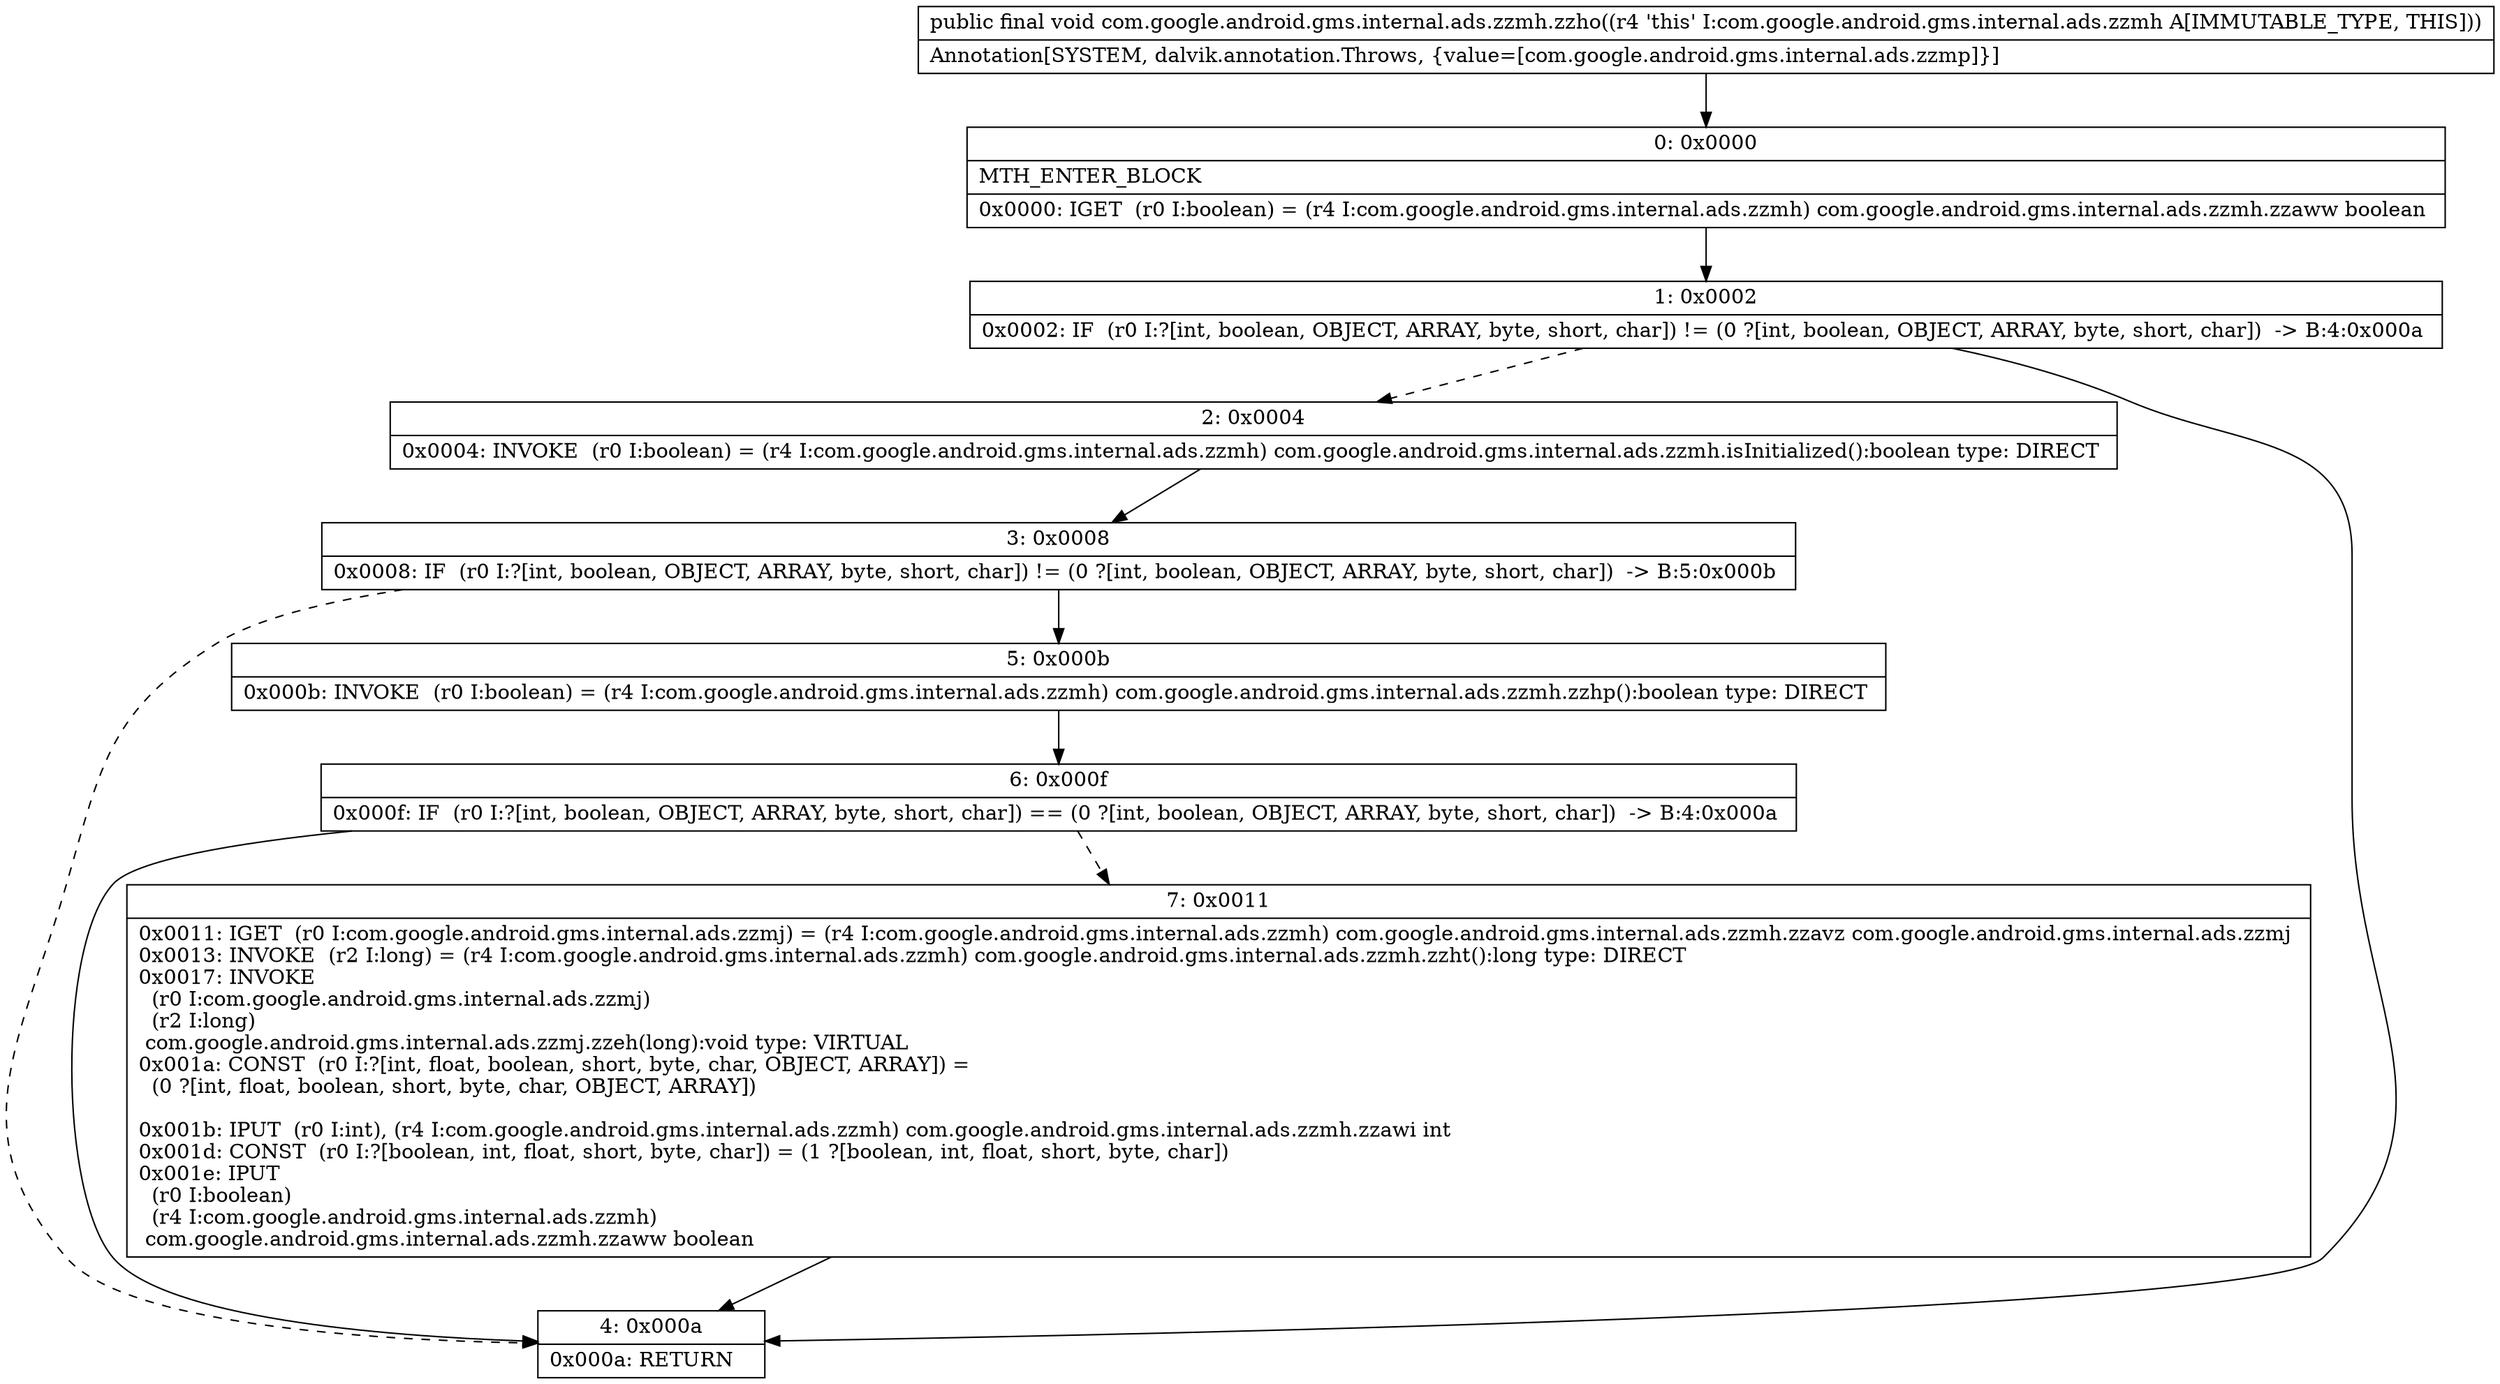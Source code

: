 digraph "CFG forcom.google.android.gms.internal.ads.zzmh.zzho()V" {
Node_0 [shape=record,label="{0\:\ 0x0000|MTH_ENTER_BLOCK\l|0x0000: IGET  (r0 I:boolean) = (r4 I:com.google.android.gms.internal.ads.zzmh) com.google.android.gms.internal.ads.zzmh.zzaww boolean \l}"];
Node_1 [shape=record,label="{1\:\ 0x0002|0x0002: IF  (r0 I:?[int, boolean, OBJECT, ARRAY, byte, short, char]) != (0 ?[int, boolean, OBJECT, ARRAY, byte, short, char])  \-\> B:4:0x000a \l}"];
Node_2 [shape=record,label="{2\:\ 0x0004|0x0004: INVOKE  (r0 I:boolean) = (r4 I:com.google.android.gms.internal.ads.zzmh) com.google.android.gms.internal.ads.zzmh.isInitialized():boolean type: DIRECT \l}"];
Node_3 [shape=record,label="{3\:\ 0x0008|0x0008: IF  (r0 I:?[int, boolean, OBJECT, ARRAY, byte, short, char]) != (0 ?[int, boolean, OBJECT, ARRAY, byte, short, char])  \-\> B:5:0x000b \l}"];
Node_4 [shape=record,label="{4\:\ 0x000a|0x000a: RETURN   \l}"];
Node_5 [shape=record,label="{5\:\ 0x000b|0x000b: INVOKE  (r0 I:boolean) = (r4 I:com.google.android.gms.internal.ads.zzmh) com.google.android.gms.internal.ads.zzmh.zzhp():boolean type: DIRECT \l}"];
Node_6 [shape=record,label="{6\:\ 0x000f|0x000f: IF  (r0 I:?[int, boolean, OBJECT, ARRAY, byte, short, char]) == (0 ?[int, boolean, OBJECT, ARRAY, byte, short, char])  \-\> B:4:0x000a \l}"];
Node_7 [shape=record,label="{7\:\ 0x0011|0x0011: IGET  (r0 I:com.google.android.gms.internal.ads.zzmj) = (r4 I:com.google.android.gms.internal.ads.zzmh) com.google.android.gms.internal.ads.zzmh.zzavz com.google.android.gms.internal.ads.zzmj \l0x0013: INVOKE  (r2 I:long) = (r4 I:com.google.android.gms.internal.ads.zzmh) com.google.android.gms.internal.ads.zzmh.zzht():long type: DIRECT \l0x0017: INVOKE  \l  (r0 I:com.google.android.gms.internal.ads.zzmj)\l  (r2 I:long)\l com.google.android.gms.internal.ads.zzmj.zzeh(long):void type: VIRTUAL \l0x001a: CONST  (r0 I:?[int, float, boolean, short, byte, char, OBJECT, ARRAY]) = \l  (0 ?[int, float, boolean, short, byte, char, OBJECT, ARRAY])\l \l0x001b: IPUT  (r0 I:int), (r4 I:com.google.android.gms.internal.ads.zzmh) com.google.android.gms.internal.ads.zzmh.zzawi int \l0x001d: CONST  (r0 I:?[boolean, int, float, short, byte, char]) = (1 ?[boolean, int, float, short, byte, char]) \l0x001e: IPUT  \l  (r0 I:boolean)\l  (r4 I:com.google.android.gms.internal.ads.zzmh)\l com.google.android.gms.internal.ads.zzmh.zzaww boolean \l}"];
MethodNode[shape=record,label="{public final void com.google.android.gms.internal.ads.zzmh.zzho((r4 'this' I:com.google.android.gms.internal.ads.zzmh A[IMMUTABLE_TYPE, THIS]))  | Annotation[SYSTEM, dalvik.annotation.Throws, \{value=[com.google.android.gms.internal.ads.zzmp]\}]\l}"];
MethodNode -> Node_0;
Node_0 -> Node_1;
Node_1 -> Node_2[style=dashed];
Node_1 -> Node_4;
Node_2 -> Node_3;
Node_3 -> Node_4[style=dashed];
Node_3 -> Node_5;
Node_5 -> Node_6;
Node_6 -> Node_4;
Node_6 -> Node_7[style=dashed];
Node_7 -> Node_4;
}


